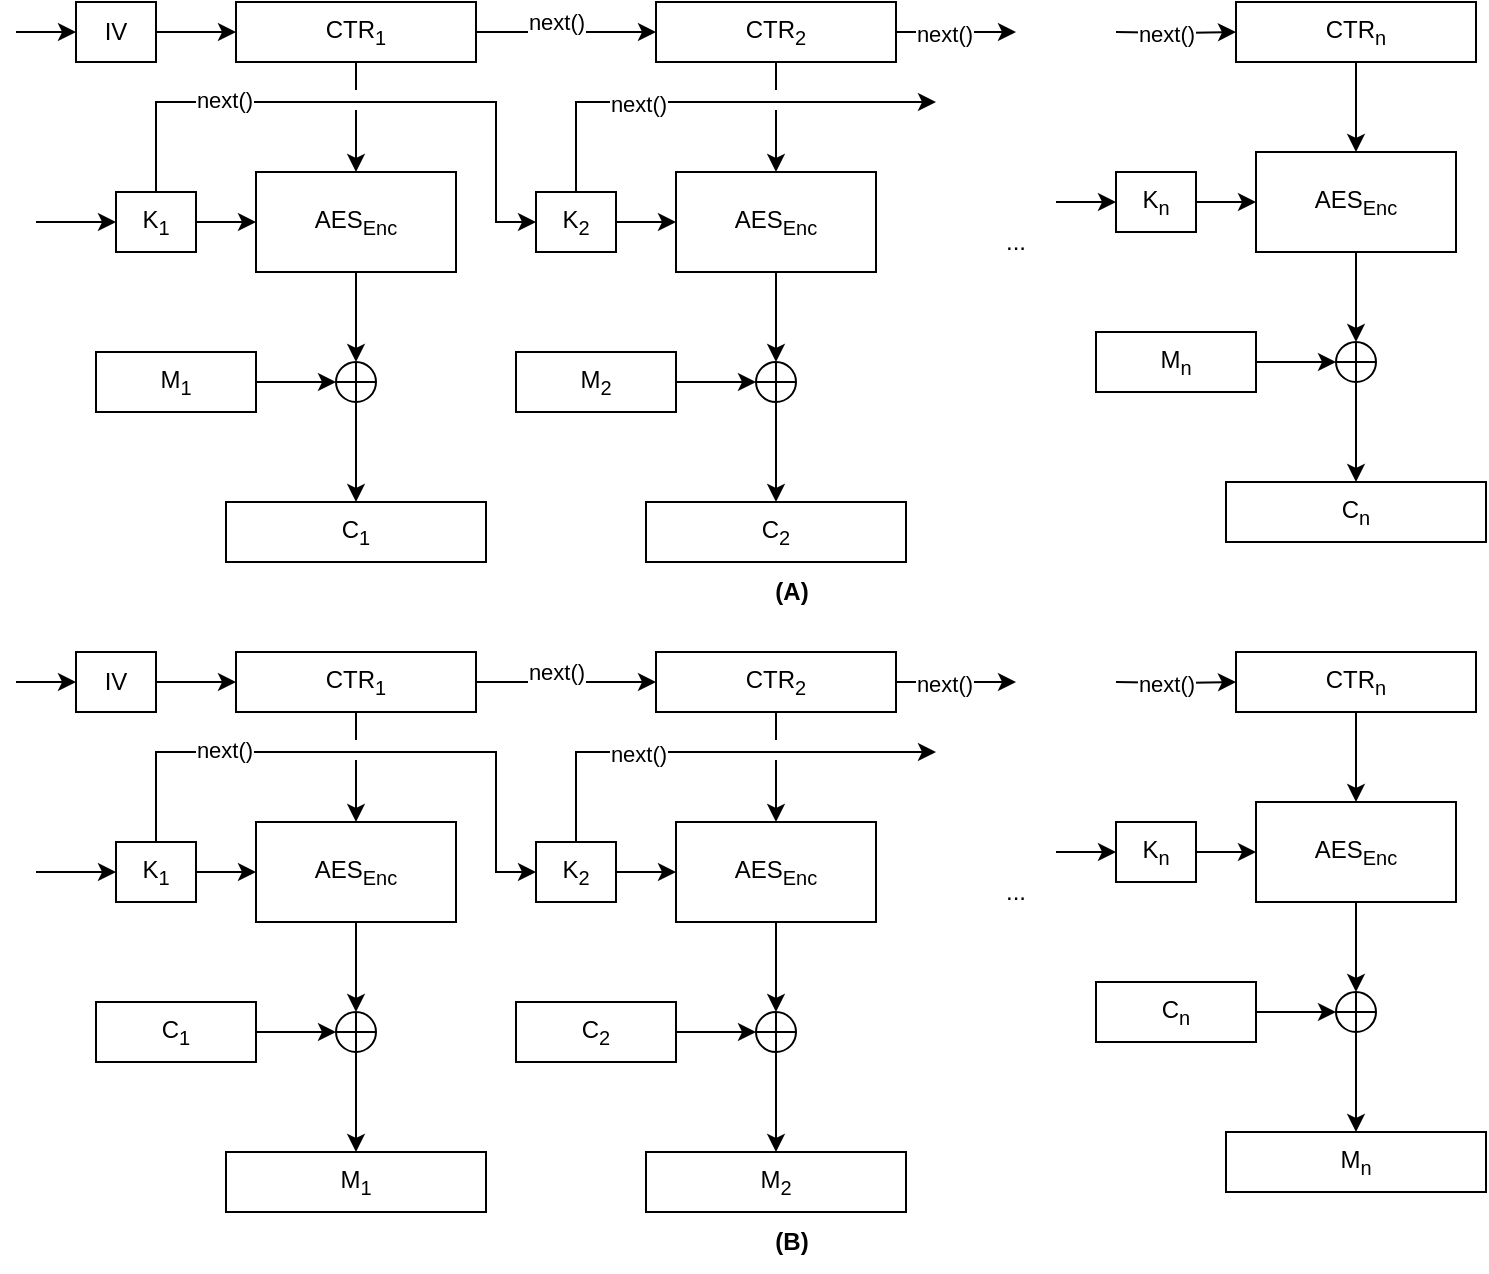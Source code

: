 <mxfile version="24.4.0" type="device">
  <diagram name="Encrypt" id="o71IDkHV3ZvDwMHHaNhy">
    <mxGraphModel dx="1066" dy="694" grid="1" gridSize="10" guides="1" tooltips="1" connect="1" arrows="1" fold="1" page="1" pageScale="1" pageWidth="850" pageHeight="1100" math="0" shadow="0">
      <root>
        <mxCell id="0" />
        <mxCell id="1" parent="0" />
        <mxCell id="QVkCIDDhiGdK2KimFXB9-37" style="edgeStyle=orthogonalEdgeStyle;rounded=0;orthogonalLoop=1;jettySize=auto;html=1;entryX=0;entryY=0.5;entryDx=0;entryDy=0;" edge="1" parent="1" source="7T_0Ri3ZbX09s26zW6ti-1" target="Rr33tOqjU5spiXmUpDak-57">
          <mxGeometry relative="1" as="geometry" />
        </mxCell>
        <mxCell id="QVkCIDDhiGdK2KimFXB9-40" value="next()" style="edgeLabel;html=1;align=center;verticalAlign=middle;resizable=0;points=[];" vertex="1" connectable="0" parent="QVkCIDDhiGdK2KimFXB9-37">
          <mxGeometry x="-0.246" y="-1" relative="1" as="geometry">
            <mxPoint x="6" y="-6" as="offset" />
          </mxGeometry>
        </mxCell>
        <mxCell id="7T_0Ri3ZbX09s26zW6ti-1" value="CTR&lt;sub&gt;1&lt;/sub&gt;" style="rounded=0;whiteSpace=wrap;html=1;" parent="1" vertex="1">
          <mxGeometry x="150" y="70" width="120" height="30" as="geometry" />
        </mxCell>
        <mxCell id="7T_0Ri3ZbX09s26zW6ti-19" value="" style="endArrow=classic;html=1;rounded=0;exitX=0.5;exitY=1;exitDx=0;exitDy=0;entryX=0.5;entryY=0;entryDx=0;entryDy=0;entryPerimeter=0;" parent="1" source="7T_0Ri3ZbX09s26zW6ti-1" edge="1">
          <mxGeometry width="50" height="50" relative="1" as="geometry">
            <mxPoint x="310" y="200" as="sourcePoint" />
            <mxPoint x="210" y="155" as="targetPoint" />
          </mxGeometry>
        </mxCell>
        <mxCell id="Rr33tOqjU5spiXmUpDak-56" style="edgeStyle=orthogonalEdgeStyle;rounded=0;orthogonalLoop=1;jettySize=auto;html=1;entryX=0.5;entryY=0;entryDx=0;entryDy=0;" parent="1" source="Rr33tOqjU5spiXmUpDak-40" target="Rr33tOqjU5spiXmUpDak-55" edge="1">
          <mxGeometry relative="1" as="geometry" />
        </mxCell>
        <mxCell id="Rr33tOqjU5spiXmUpDak-40" value="" style="verticalLabelPosition=bottom;verticalAlign=top;html=1;shape=mxgraph.flowchart.summing_function;" parent="1" vertex="1">
          <mxGeometry x="200" y="250" width="20" height="20" as="geometry" />
        </mxCell>
        <mxCell id="Rr33tOqjU5spiXmUpDak-44" value="" style="endArrow=classic;html=1;rounded=0;entryX=0;entryY=0.5;entryDx=0;entryDy=0;" parent="1" edge="1">
          <mxGeometry width="50" height="50" relative="1" as="geometry">
            <mxPoint x="130" y="180" as="sourcePoint" />
            <mxPoint x="160" y="180" as="targetPoint" />
          </mxGeometry>
        </mxCell>
        <mxCell id="Rr33tOqjU5spiXmUpDak-45" value="K&lt;sub&gt;1&lt;/sub&gt;" style="text;html=1;strokeColor=default;fillColor=none;align=center;verticalAlign=middle;whiteSpace=wrap;rounded=0;" parent="1" vertex="1">
          <mxGeometry x="90" y="165" width="40" height="30" as="geometry" />
        </mxCell>
        <mxCell id="Rr33tOqjU5spiXmUpDak-46" value="AES&lt;sub&gt;Enc&lt;/sub&gt;" style="rounded=0;whiteSpace=wrap;html=1;" parent="1" vertex="1">
          <mxGeometry x="160" y="155" width="100" height="50" as="geometry" />
        </mxCell>
        <mxCell id="Rr33tOqjU5spiXmUpDak-52" style="edgeStyle=orthogonalEdgeStyle;rounded=0;orthogonalLoop=1;jettySize=auto;html=1;entryX=0.5;entryY=0;entryDx=0;entryDy=0;entryPerimeter=0;" parent="1" source="Rr33tOqjU5spiXmUpDak-46" target="Rr33tOqjU5spiXmUpDak-40" edge="1">
          <mxGeometry relative="1" as="geometry" />
        </mxCell>
        <mxCell id="Rr33tOqjU5spiXmUpDak-53" value="M&lt;sub&gt;1&lt;/sub&gt;" style="rounded=0;whiteSpace=wrap;html=1;" parent="1" vertex="1">
          <mxGeometry x="80" y="245" width="80" height="30" as="geometry" />
        </mxCell>
        <mxCell id="Rr33tOqjU5spiXmUpDak-54" style="edgeStyle=orthogonalEdgeStyle;rounded=0;orthogonalLoop=1;jettySize=auto;html=1;entryX=0;entryY=0.5;entryDx=0;entryDy=0;entryPerimeter=0;" parent="1" source="Rr33tOqjU5spiXmUpDak-53" target="Rr33tOqjU5spiXmUpDak-40" edge="1">
          <mxGeometry relative="1" as="geometry" />
        </mxCell>
        <mxCell id="Rr33tOqjU5spiXmUpDak-55" value="C&lt;sub&gt;1&lt;/sub&gt;" style="rounded=0;whiteSpace=wrap;html=1;" parent="1" vertex="1">
          <mxGeometry x="145" y="320" width="130" height="30" as="geometry" />
        </mxCell>
        <mxCell id="QVkCIDDhiGdK2KimFXB9-38" style="edgeStyle=orthogonalEdgeStyle;rounded=0;orthogonalLoop=1;jettySize=auto;html=1;" edge="1" parent="1" source="Rr33tOqjU5spiXmUpDak-57">
          <mxGeometry relative="1" as="geometry">
            <mxPoint x="540" y="85" as="targetPoint" />
          </mxGeometry>
        </mxCell>
        <mxCell id="QVkCIDDhiGdK2KimFXB9-41" value="next()" style="edgeLabel;html=1;align=center;verticalAlign=middle;resizable=0;points=[];" vertex="1" connectable="0" parent="QVkCIDDhiGdK2KimFXB9-38">
          <mxGeometry x="-0.226" y="-1" relative="1" as="geometry">
            <mxPoint as="offset" />
          </mxGeometry>
        </mxCell>
        <mxCell id="Rr33tOqjU5spiXmUpDak-57" value="CTR&lt;sub&gt;2&lt;/sub&gt;" style="rounded=0;whiteSpace=wrap;html=1;" parent="1" vertex="1">
          <mxGeometry x="360" y="70" width="120" height="30" as="geometry" />
        </mxCell>
        <mxCell id="Rr33tOqjU5spiXmUpDak-58" value="" style="endArrow=classic;html=1;rounded=0;exitX=0.5;exitY=1;exitDx=0;exitDy=0;entryX=0.5;entryY=0;entryDx=0;entryDy=0;entryPerimeter=0;" parent="1" source="Rr33tOqjU5spiXmUpDak-57" edge="1">
          <mxGeometry width="50" height="50" relative="1" as="geometry">
            <mxPoint x="520" y="200" as="sourcePoint" />
            <mxPoint x="420" y="155" as="targetPoint" />
          </mxGeometry>
        </mxCell>
        <mxCell id="Rr33tOqjU5spiXmUpDak-59" style="edgeStyle=orthogonalEdgeStyle;rounded=0;orthogonalLoop=1;jettySize=auto;html=1;entryX=0.5;entryY=0;entryDx=0;entryDy=0;" parent="1" source="Rr33tOqjU5spiXmUpDak-60" target="Rr33tOqjU5spiXmUpDak-67" edge="1">
          <mxGeometry relative="1" as="geometry" />
        </mxCell>
        <mxCell id="Rr33tOqjU5spiXmUpDak-60" value="" style="verticalLabelPosition=bottom;verticalAlign=top;html=1;shape=mxgraph.flowchart.summing_function;" parent="1" vertex="1">
          <mxGeometry x="410" y="250" width="20" height="20" as="geometry" />
        </mxCell>
        <mxCell id="Rr33tOqjU5spiXmUpDak-61" value="" style="endArrow=classic;html=1;rounded=0;entryX=0;entryY=0.5;entryDx=0;entryDy=0;" parent="1" edge="1">
          <mxGeometry width="50" height="50" relative="1" as="geometry">
            <mxPoint x="340" y="180" as="sourcePoint" />
            <mxPoint x="370" y="180" as="targetPoint" />
          </mxGeometry>
        </mxCell>
        <mxCell id="Rr33tOqjU5spiXmUpDak-62" value="K&lt;sub&gt;2&lt;/sub&gt;" style="text;html=1;strokeColor=default;fillColor=none;align=center;verticalAlign=middle;whiteSpace=wrap;rounded=0;" parent="1" vertex="1">
          <mxGeometry x="300" y="165" width="40" height="30" as="geometry" />
        </mxCell>
        <mxCell id="Rr33tOqjU5spiXmUpDak-63" value="AES&lt;sub&gt;Enc&lt;/sub&gt;" style="rounded=0;whiteSpace=wrap;html=1;" parent="1" vertex="1">
          <mxGeometry x="370" y="155" width="100" height="50" as="geometry" />
        </mxCell>
        <mxCell id="Rr33tOqjU5spiXmUpDak-64" style="edgeStyle=orthogonalEdgeStyle;rounded=0;orthogonalLoop=1;jettySize=auto;html=1;entryX=0.5;entryY=0;entryDx=0;entryDy=0;entryPerimeter=0;" parent="1" source="Rr33tOqjU5spiXmUpDak-63" target="Rr33tOqjU5spiXmUpDak-60" edge="1">
          <mxGeometry relative="1" as="geometry" />
        </mxCell>
        <mxCell id="Rr33tOqjU5spiXmUpDak-65" value="M&lt;sub&gt;2&lt;/sub&gt;" style="rounded=0;whiteSpace=wrap;html=1;" parent="1" vertex="1">
          <mxGeometry x="290" y="245" width="80" height="30" as="geometry" />
        </mxCell>
        <mxCell id="Rr33tOqjU5spiXmUpDak-66" style="edgeStyle=orthogonalEdgeStyle;rounded=0;orthogonalLoop=1;jettySize=auto;html=1;entryX=0;entryY=0.5;entryDx=0;entryDy=0;entryPerimeter=0;" parent="1" source="Rr33tOqjU5spiXmUpDak-65" target="Rr33tOqjU5spiXmUpDak-60" edge="1">
          <mxGeometry relative="1" as="geometry" />
        </mxCell>
        <mxCell id="Rr33tOqjU5spiXmUpDak-67" value="C&lt;sub&gt;2&lt;/sub&gt;" style="rounded=0;whiteSpace=wrap;html=1;" parent="1" vertex="1">
          <mxGeometry x="355" y="320" width="130" height="30" as="geometry" />
        </mxCell>
        <mxCell id="Rr33tOqjU5spiXmUpDak-68" value="CTR&lt;sub&gt;n&lt;/sub&gt;" style="rounded=0;whiteSpace=wrap;html=1;" parent="1" vertex="1">
          <mxGeometry x="650" y="70" width="120" height="30" as="geometry" />
        </mxCell>
        <mxCell id="Rr33tOqjU5spiXmUpDak-69" value="" style="endArrow=classic;html=1;rounded=0;exitX=0.5;exitY=1;exitDx=0;exitDy=0;entryX=0.5;entryY=0;entryDx=0;entryDy=0;entryPerimeter=0;" parent="1" source="Rr33tOqjU5spiXmUpDak-68" edge="1">
          <mxGeometry width="50" height="50" relative="1" as="geometry">
            <mxPoint x="810" y="190" as="sourcePoint" />
            <mxPoint x="710" y="145" as="targetPoint" />
          </mxGeometry>
        </mxCell>
        <mxCell id="Rr33tOqjU5spiXmUpDak-70" style="edgeStyle=orthogonalEdgeStyle;rounded=0;orthogonalLoop=1;jettySize=auto;html=1;entryX=0.5;entryY=0;entryDx=0;entryDy=0;" parent="1" source="Rr33tOqjU5spiXmUpDak-71" target="Rr33tOqjU5spiXmUpDak-78" edge="1">
          <mxGeometry relative="1" as="geometry" />
        </mxCell>
        <mxCell id="Rr33tOqjU5spiXmUpDak-71" value="" style="verticalLabelPosition=bottom;verticalAlign=top;html=1;shape=mxgraph.flowchart.summing_function;" parent="1" vertex="1">
          <mxGeometry x="700" y="240" width="20" height="20" as="geometry" />
        </mxCell>
        <mxCell id="Rr33tOqjU5spiXmUpDak-72" value="" style="endArrow=classic;html=1;rounded=0;entryX=0;entryY=0.5;entryDx=0;entryDy=0;" parent="1" edge="1">
          <mxGeometry width="50" height="50" relative="1" as="geometry">
            <mxPoint x="630" y="170" as="sourcePoint" />
            <mxPoint x="660" y="170" as="targetPoint" />
          </mxGeometry>
        </mxCell>
        <mxCell id="Rr33tOqjU5spiXmUpDak-73" value="K&lt;sub&gt;n&lt;/sub&gt;" style="text;html=1;strokeColor=default;fillColor=none;align=center;verticalAlign=middle;whiteSpace=wrap;rounded=0;" parent="1" vertex="1">
          <mxGeometry x="590" y="155" width="40" height="30" as="geometry" />
        </mxCell>
        <mxCell id="Rr33tOqjU5spiXmUpDak-74" value="AES&lt;sub&gt;Enc&lt;/sub&gt;" style="rounded=0;whiteSpace=wrap;html=1;" parent="1" vertex="1">
          <mxGeometry x="660" y="145" width="100" height="50" as="geometry" />
        </mxCell>
        <mxCell id="Rr33tOqjU5spiXmUpDak-75" style="edgeStyle=orthogonalEdgeStyle;rounded=0;orthogonalLoop=1;jettySize=auto;html=1;entryX=0.5;entryY=0;entryDx=0;entryDy=0;entryPerimeter=0;" parent="1" source="Rr33tOqjU5spiXmUpDak-74" target="Rr33tOqjU5spiXmUpDak-71" edge="1">
          <mxGeometry relative="1" as="geometry" />
        </mxCell>
        <mxCell id="Rr33tOqjU5spiXmUpDak-76" value="M&lt;sub&gt;n&lt;/sub&gt;" style="rounded=0;whiteSpace=wrap;html=1;" parent="1" vertex="1">
          <mxGeometry x="580" y="235" width="80" height="30" as="geometry" />
        </mxCell>
        <mxCell id="Rr33tOqjU5spiXmUpDak-77" style="edgeStyle=orthogonalEdgeStyle;rounded=0;orthogonalLoop=1;jettySize=auto;html=1;entryX=0;entryY=0.5;entryDx=0;entryDy=0;entryPerimeter=0;" parent="1" source="Rr33tOqjU5spiXmUpDak-76" target="Rr33tOqjU5spiXmUpDak-71" edge="1">
          <mxGeometry relative="1" as="geometry" />
        </mxCell>
        <mxCell id="Rr33tOqjU5spiXmUpDak-78" value="C&lt;sub&gt;n&lt;/sub&gt;" style="rounded=0;whiteSpace=wrap;html=1;" parent="1" vertex="1">
          <mxGeometry x="645" y="310" width="130" height="30" as="geometry" />
        </mxCell>
        <mxCell id="Rr33tOqjU5spiXmUpDak-79" value="..." style="text;html=1;align=center;verticalAlign=middle;whiteSpace=wrap;rounded=0;" parent="1" vertex="1">
          <mxGeometry x="510" y="175" width="60" height="30" as="geometry" />
        </mxCell>
        <mxCell id="QVkCIDDhiGdK2KimFXB9-35" value="(A)" style="text;html=1;strokeColor=none;fillColor=none;align=center;verticalAlign=middle;whiteSpace=wrap;rounded=0;fontStyle=1" vertex="1" parent="1">
          <mxGeometry x="407.5" y="350" width="40" height="30" as="geometry" />
        </mxCell>
        <mxCell id="QVkCIDDhiGdK2KimFXB9-39" style="edgeStyle=orthogonalEdgeStyle;rounded=0;orthogonalLoop=1;jettySize=auto;html=1;entryX=0;entryY=0.5;entryDx=0;entryDy=0;" edge="1" parent="1" target="Rr33tOqjU5spiXmUpDak-68">
          <mxGeometry relative="1" as="geometry">
            <mxPoint x="556" y="95" as="targetPoint" />
            <mxPoint x="590" y="85" as="sourcePoint" />
          </mxGeometry>
        </mxCell>
        <mxCell id="QVkCIDDhiGdK2KimFXB9-42" value="next()" style="edgeLabel;html=1;align=center;verticalAlign=middle;resizable=0;points=[];" vertex="1" connectable="0" parent="QVkCIDDhiGdK2KimFXB9-39">
          <mxGeometry x="-0.322" y="1" relative="1" as="geometry">
            <mxPoint x="4" y="1" as="offset" />
          </mxGeometry>
        </mxCell>
        <mxCell id="QVkCIDDhiGdK2KimFXB9-45" value="" style="whiteSpace=wrap;html=1;strokeColor=none;" vertex="1" parent="1">
          <mxGeometry x="190" y="114" width="40" height="10" as="geometry" />
        </mxCell>
        <mxCell id="QVkCIDDhiGdK2KimFXB9-47" style="edgeStyle=orthogonalEdgeStyle;rounded=0;orthogonalLoop=1;jettySize=auto;html=1;entryX=0;entryY=0.5;entryDx=0;entryDy=0;" edge="1" parent="1" source="Rr33tOqjU5spiXmUpDak-45" target="Rr33tOqjU5spiXmUpDak-62">
          <mxGeometry relative="1" as="geometry">
            <Array as="points">
              <mxPoint x="110" y="120" />
              <mxPoint x="280" y="120" />
              <mxPoint x="280" y="180" />
            </Array>
          </mxGeometry>
        </mxCell>
        <mxCell id="QVkCIDDhiGdK2KimFXB9-49" value="next()" style="edgeLabel;html=1;align=center;verticalAlign=middle;resizable=0;points=[];" vertex="1" connectable="0" parent="QVkCIDDhiGdK2KimFXB9-47">
          <mxGeometry x="-0.569" y="1" relative="1" as="geometry">
            <mxPoint x="15" as="offset" />
          </mxGeometry>
        </mxCell>
        <mxCell id="QVkCIDDhiGdK2KimFXB9-51" value="IV" style="text;html=1;strokeColor=default;fillColor=default;align=center;verticalAlign=middle;whiteSpace=wrap;rounded=0;" vertex="1" parent="1">
          <mxGeometry x="70" y="70" width="40" height="30" as="geometry" />
        </mxCell>
        <mxCell id="QVkCIDDhiGdK2KimFXB9-52" style="edgeStyle=orthogonalEdgeStyle;rounded=0;orthogonalLoop=1;jettySize=auto;html=1;entryX=0;entryY=0.5;entryDx=0;entryDy=0;" edge="1" parent="1" source="QVkCIDDhiGdK2KimFXB9-51" target="7T_0Ri3ZbX09s26zW6ti-1">
          <mxGeometry relative="1" as="geometry" />
        </mxCell>
        <mxCell id="QVkCIDDhiGdK2KimFXB9-55" value="" style="endArrow=classic;html=1;rounded=0;" edge="1" parent="1" target="Rr33tOqjU5spiXmUpDak-45">
          <mxGeometry width="50" height="50" relative="1" as="geometry">
            <mxPoint x="50" y="180" as="sourcePoint" />
            <mxPoint x="140" y="120" as="targetPoint" />
          </mxGeometry>
        </mxCell>
        <mxCell id="QVkCIDDhiGdK2KimFXB9-58" value="" style="endArrow=classic;html=1;rounded=0;entryX=0;entryY=0.5;entryDx=0;entryDy=0;" edge="1" parent="1" target="QVkCIDDhiGdK2KimFXB9-51">
          <mxGeometry width="50" height="50" relative="1" as="geometry">
            <mxPoint x="40" y="85" as="sourcePoint" />
            <mxPoint x="100" y="190" as="targetPoint" />
          </mxGeometry>
        </mxCell>
        <mxCell id="QVkCIDDhiGdK2KimFXB9-59" value="" style="whiteSpace=wrap;html=1;strokeColor=none;" vertex="1" parent="1">
          <mxGeometry x="400" y="114" width="40" height="10" as="geometry" />
        </mxCell>
        <mxCell id="QVkCIDDhiGdK2KimFXB9-54" style="edgeStyle=orthogonalEdgeStyle;rounded=0;orthogonalLoop=1;jettySize=auto;html=1;" edge="1" parent="1" source="Rr33tOqjU5spiXmUpDak-62">
          <mxGeometry relative="1" as="geometry">
            <mxPoint x="500" y="120" as="targetPoint" />
            <Array as="points">
              <mxPoint x="320" y="120" />
              <mxPoint x="490" y="120" />
            </Array>
          </mxGeometry>
        </mxCell>
        <mxCell id="QVkCIDDhiGdK2KimFXB9-62" value="next()" style="edgeLabel;html=1;align=center;verticalAlign=middle;resizable=0;points=[];" vertex="1" connectable="0" parent="QVkCIDDhiGdK2KimFXB9-54">
          <mxGeometry x="-0.325" y="-1" relative="1" as="geometry">
            <mxPoint as="offset" />
          </mxGeometry>
        </mxCell>
        <mxCell id="QVkCIDDhiGdK2KimFXB9-61" value="" style="endArrow=classic;html=1;rounded=0;entryX=0;entryY=0.5;entryDx=0;entryDy=0;" edge="1" parent="1" target="Rr33tOqjU5spiXmUpDak-73">
          <mxGeometry width="50" height="50" relative="1" as="geometry">
            <mxPoint x="560" y="170" as="sourcePoint" />
            <mxPoint x="590" y="179.66" as="targetPoint" />
          </mxGeometry>
        </mxCell>
        <mxCell id="QVkCIDDhiGdK2KimFXB9-64" style="edgeStyle=orthogonalEdgeStyle;rounded=0;orthogonalLoop=1;jettySize=auto;html=1;entryX=0;entryY=0.5;entryDx=0;entryDy=0;" edge="1" source="QVkCIDDhiGdK2KimFXB9-66" target="QVkCIDDhiGdK2KimFXB9-79" parent="1">
          <mxGeometry relative="1" as="geometry" />
        </mxCell>
        <mxCell id="QVkCIDDhiGdK2KimFXB9-65" value="next()" style="edgeLabel;html=1;align=center;verticalAlign=middle;resizable=0;points=[];" vertex="1" connectable="0" parent="QVkCIDDhiGdK2KimFXB9-64">
          <mxGeometry x="-0.246" y="-1" relative="1" as="geometry">
            <mxPoint x="6" y="-6" as="offset" />
          </mxGeometry>
        </mxCell>
        <mxCell id="QVkCIDDhiGdK2KimFXB9-66" value="CTR&lt;sub&gt;1&lt;/sub&gt;" style="rounded=0;whiteSpace=wrap;html=1;" vertex="1" parent="1">
          <mxGeometry x="150" y="395" width="120" height="30" as="geometry" />
        </mxCell>
        <mxCell id="QVkCIDDhiGdK2KimFXB9-67" value="" style="endArrow=classic;html=1;rounded=0;exitX=0.5;exitY=1;exitDx=0;exitDy=0;entryX=0.5;entryY=0;entryDx=0;entryDy=0;entryPerimeter=0;" edge="1" source="QVkCIDDhiGdK2KimFXB9-66" parent="1">
          <mxGeometry width="50" height="50" relative="1" as="geometry">
            <mxPoint x="310" y="525" as="sourcePoint" />
            <mxPoint x="210" y="480" as="targetPoint" />
          </mxGeometry>
        </mxCell>
        <mxCell id="QVkCIDDhiGdK2KimFXB9-68" style="edgeStyle=orthogonalEdgeStyle;rounded=0;orthogonalLoop=1;jettySize=auto;html=1;entryX=0.5;entryY=0;entryDx=0;entryDy=0;" edge="1" source="QVkCIDDhiGdK2KimFXB9-69" target="QVkCIDDhiGdK2KimFXB9-76" parent="1">
          <mxGeometry relative="1" as="geometry" />
        </mxCell>
        <mxCell id="QVkCIDDhiGdK2KimFXB9-69" value="" style="verticalLabelPosition=bottom;verticalAlign=top;html=1;shape=mxgraph.flowchart.summing_function;" vertex="1" parent="1">
          <mxGeometry x="200" y="575" width="20" height="20" as="geometry" />
        </mxCell>
        <mxCell id="QVkCIDDhiGdK2KimFXB9-70" value="" style="endArrow=classic;html=1;rounded=0;entryX=0;entryY=0.5;entryDx=0;entryDy=0;" edge="1" parent="1">
          <mxGeometry width="50" height="50" relative="1" as="geometry">
            <mxPoint x="130" y="505" as="sourcePoint" />
            <mxPoint x="160" y="505" as="targetPoint" />
          </mxGeometry>
        </mxCell>
        <mxCell id="QVkCIDDhiGdK2KimFXB9-71" value="K&lt;sub&gt;1&lt;/sub&gt;" style="text;html=1;strokeColor=default;fillColor=none;align=center;verticalAlign=middle;whiteSpace=wrap;rounded=0;" vertex="1" parent="1">
          <mxGeometry x="90" y="490" width="40" height="30" as="geometry" />
        </mxCell>
        <mxCell id="QVkCIDDhiGdK2KimFXB9-72" value="AES&lt;sub&gt;Enc&lt;/sub&gt;" style="rounded=0;whiteSpace=wrap;html=1;" vertex="1" parent="1">
          <mxGeometry x="160" y="480" width="100" height="50" as="geometry" />
        </mxCell>
        <mxCell id="QVkCIDDhiGdK2KimFXB9-73" style="edgeStyle=orthogonalEdgeStyle;rounded=0;orthogonalLoop=1;jettySize=auto;html=1;entryX=0.5;entryY=0;entryDx=0;entryDy=0;entryPerimeter=0;" edge="1" source="QVkCIDDhiGdK2KimFXB9-72" target="QVkCIDDhiGdK2KimFXB9-69" parent="1">
          <mxGeometry relative="1" as="geometry" />
        </mxCell>
        <mxCell id="QVkCIDDhiGdK2KimFXB9-74" value="C&lt;sub&gt;1&lt;/sub&gt;" style="rounded=0;whiteSpace=wrap;html=1;" vertex="1" parent="1">
          <mxGeometry x="80" y="570" width="80" height="30" as="geometry" />
        </mxCell>
        <mxCell id="QVkCIDDhiGdK2KimFXB9-75" style="edgeStyle=orthogonalEdgeStyle;rounded=0;orthogonalLoop=1;jettySize=auto;html=1;entryX=0;entryY=0.5;entryDx=0;entryDy=0;entryPerimeter=0;" edge="1" source="QVkCIDDhiGdK2KimFXB9-74" target="QVkCIDDhiGdK2KimFXB9-69" parent="1">
          <mxGeometry relative="1" as="geometry" />
        </mxCell>
        <mxCell id="QVkCIDDhiGdK2KimFXB9-76" value="M&lt;sub&gt;1&lt;/sub&gt;" style="rounded=0;whiteSpace=wrap;html=1;" vertex="1" parent="1">
          <mxGeometry x="145" y="645" width="130" height="30" as="geometry" />
        </mxCell>
        <mxCell id="QVkCIDDhiGdK2KimFXB9-77" style="edgeStyle=orthogonalEdgeStyle;rounded=0;orthogonalLoop=1;jettySize=auto;html=1;" edge="1" source="QVkCIDDhiGdK2KimFXB9-79" parent="1">
          <mxGeometry relative="1" as="geometry">
            <mxPoint x="540" y="410" as="targetPoint" />
          </mxGeometry>
        </mxCell>
        <mxCell id="QVkCIDDhiGdK2KimFXB9-78" value="next()" style="edgeLabel;html=1;align=center;verticalAlign=middle;resizable=0;points=[];" vertex="1" connectable="0" parent="QVkCIDDhiGdK2KimFXB9-77">
          <mxGeometry x="-0.226" y="-1" relative="1" as="geometry">
            <mxPoint as="offset" />
          </mxGeometry>
        </mxCell>
        <mxCell id="QVkCIDDhiGdK2KimFXB9-79" value="CTR&lt;sub&gt;2&lt;/sub&gt;" style="rounded=0;whiteSpace=wrap;html=1;" vertex="1" parent="1">
          <mxGeometry x="360" y="395" width="120" height="30" as="geometry" />
        </mxCell>
        <mxCell id="QVkCIDDhiGdK2KimFXB9-80" value="" style="endArrow=classic;html=1;rounded=0;exitX=0.5;exitY=1;exitDx=0;exitDy=0;entryX=0.5;entryY=0;entryDx=0;entryDy=0;entryPerimeter=0;" edge="1" source="QVkCIDDhiGdK2KimFXB9-79" parent="1">
          <mxGeometry width="50" height="50" relative="1" as="geometry">
            <mxPoint x="520" y="525" as="sourcePoint" />
            <mxPoint x="420" y="480" as="targetPoint" />
          </mxGeometry>
        </mxCell>
        <mxCell id="QVkCIDDhiGdK2KimFXB9-81" style="edgeStyle=orthogonalEdgeStyle;rounded=0;orthogonalLoop=1;jettySize=auto;html=1;entryX=0.5;entryY=0;entryDx=0;entryDy=0;" edge="1" source="QVkCIDDhiGdK2KimFXB9-82" target="QVkCIDDhiGdK2KimFXB9-89" parent="1">
          <mxGeometry relative="1" as="geometry" />
        </mxCell>
        <mxCell id="QVkCIDDhiGdK2KimFXB9-82" value="" style="verticalLabelPosition=bottom;verticalAlign=top;html=1;shape=mxgraph.flowchart.summing_function;" vertex="1" parent="1">
          <mxGeometry x="410" y="575" width="20" height="20" as="geometry" />
        </mxCell>
        <mxCell id="QVkCIDDhiGdK2KimFXB9-83" value="" style="endArrow=classic;html=1;rounded=0;entryX=0;entryY=0.5;entryDx=0;entryDy=0;" edge="1" parent="1">
          <mxGeometry width="50" height="50" relative="1" as="geometry">
            <mxPoint x="340" y="505" as="sourcePoint" />
            <mxPoint x="370" y="505" as="targetPoint" />
          </mxGeometry>
        </mxCell>
        <mxCell id="QVkCIDDhiGdK2KimFXB9-84" value="K&lt;sub&gt;2&lt;/sub&gt;" style="text;html=1;strokeColor=default;fillColor=none;align=center;verticalAlign=middle;whiteSpace=wrap;rounded=0;" vertex="1" parent="1">
          <mxGeometry x="300" y="490" width="40" height="30" as="geometry" />
        </mxCell>
        <mxCell id="QVkCIDDhiGdK2KimFXB9-85" value="AES&lt;sub&gt;Enc&lt;/sub&gt;" style="rounded=0;whiteSpace=wrap;html=1;" vertex="1" parent="1">
          <mxGeometry x="370" y="480" width="100" height="50" as="geometry" />
        </mxCell>
        <mxCell id="QVkCIDDhiGdK2KimFXB9-86" style="edgeStyle=orthogonalEdgeStyle;rounded=0;orthogonalLoop=1;jettySize=auto;html=1;entryX=0.5;entryY=0;entryDx=0;entryDy=0;entryPerimeter=0;" edge="1" source="QVkCIDDhiGdK2KimFXB9-85" target="QVkCIDDhiGdK2KimFXB9-82" parent="1">
          <mxGeometry relative="1" as="geometry" />
        </mxCell>
        <mxCell id="QVkCIDDhiGdK2KimFXB9-87" value="C&lt;sub&gt;2&lt;/sub&gt;" style="rounded=0;whiteSpace=wrap;html=1;" vertex="1" parent="1">
          <mxGeometry x="290" y="570" width="80" height="30" as="geometry" />
        </mxCell>
        <mxCell id="QVkCIDDhiGdK2KimFXB9-88" style="edgeStyle=orthogonalEdgeStyle;rounded=0;orthogonalLoop=1;jettySize=auto;html=1;entryX=0;entryY=0.5;entryDx=0;entryDy=0;entryPerimeter=0;" edge="1" source="QVkCIDDhiGdK2KimFXB9-87" target="QVkCIDDhiGdK2KimFXB9-82" parent="1">
          <mxGeometry relative="1" as="geometry" />
        </mxCell>
        <mxCell id="QVkCIDDhiGdK2KimFXB9-89" value="M&lt;sub&gt;2&lt;/sub&gt;" style="rounded=0;whiteSpace=wrap;html=1;" vertex="1" parent="1">
          <mxGeometry x="355" y="645" width="130" height="30" as="geometry" />
        </mxCell>
        <mxCell id="QVkCIDDhiGdK2KimFXB9-90" value="CTR&lt;sub&gt;n&lt;/sub&gt;" style="rounded=0;whiteSpace=wrap;html=1;" vertex="1" parent="1">
          <mxGeometry x="650" y="395" width="120" height="30" as="geometry" />
        </mxCell>
        <mxCell id="QVkCIDDhiGdK2KimFXB9-91" value="" style="endArrow=classic;html=1;rounded=0;exitX=0.5;exitY=1;exitDx=0;exitDy=0;entryX=0.5;entryY=0;entryDx=0;entryDy=0;entryPerimeter=0;" edge="1" source="QVkCIDDhiGdK2KimFXB9-90" parent="1">
          <mxGeometry width="50" height="50" relative="1" as="geometry">
            <mxPoint x="810" y="515" as="sourcePoint" />
            <mxPoint x="710" y="470" as="targetPoint" />
          </mxGeometry>
        </mxCell>
        <mxCell id="QVkCIDDhiGdK2KimFXB9-92" style="edgeStyle=orthogonalEdgeStyle;rounded=0;orthogonalLoop=1;jettySize=auto;html=1;entryX=0.5;entryY=0;entryDx=0;entryDy=0;" edge="1" source="QVkCIDDhiGdK2KimFXB9-93" target="QVkCIDDhiGdK2KimFXB9-100" parent="1">
          <mxGeometry relative="1" as="geometry" />
        </mxCell>
        <mxCell id="QVkCIDDhiGdK2KimFXB9-93" value="" style="verticalLabelPosition=bottom;verticalAlign=top;html=1;shape=mxgraph.flowchart.summing_function;" vertex="1" parent="1">
          <mxGeometry x="700" y="565" width="20" height="20" as="geometry" />
        </mxCell>
        <mxCell id="QVkCIDDhiGdK2KimFXB9-94" value="" style="endArrow=classic;html=1;rounded=0;entryX=0;entryY=0.5;entryDx=0;entryDy=0;" edge="1" parent="1">
          <mxGeometry width="50" height="50" relative="1" as="geometry">
            <mxPoint x="630" y="495" as="sourcePoint" />
            <mxPoint x="660" y="495" as="targetPoint" />
          </mxGeometry>
        </mxCell>
        <mxCell id="QVkCIDDhiGdK2KimFXB9-95" value="K&lt;sub&gt;n&lt;/sub&gt;" style="text;html=1;strokeColor=default;fillColor=none;align=center;verticalAlign=middle;whiteSpace=wrap;rounded=0;" vertex="1" parent="1">
          <mxGeometry x="590" y="480" width="40" height="30" as="geometry" />
        </mxCell>
        <mxCell id="QVkCIDDhiGdK2KimFXB9-96" value="AES&lt;sub&gt;Enc&lt;/sub&gt;" style="rounded=0;whiteSpace=wrap;html=1;" vertex="1" parent="1">
          <mxGeometry x="660" y="470" width="100" height="50" as="geometry" />
        </mxCell>
        <mxCell id="QVkCIDDhiGdK2KimFXB9-97" style="edgeStyle=orthogonalEdgeStyle;rounded=0;orthogonalLoop=1;jettySize=auto;html=1;entryX=0.5;entryY=0;entryDx=0;entryDy=0;entryPerimeter=0;" edge="1" source="QVkCIDDhiGdK2KimFXB9-96" target="QVkCIDDhiGdK2KimFXB9-93" parent="1">
          <mxGeometry relative="1" as="geometry" />
        </mxCell>
        <mxCell id="QVkCIDDhiGdK2KimFXB9-98" value="C&lt;sub&gt;n&lt;/sub&gt;" style="rounded=0;whiteSpace=wrap;html=1;" vertex="1" parent="1">
          <mxGeometry x="580" y="560" width="80" height="30" as="geometry" />
        </mxCell>
        <mxCell id="QVkCIDDhiGdK2KimFXB9-99" style="edgeStyle=orthogonalEdgeStyle;rounded=0;orthogonalLoop=1;jettySize=auto;html=1;entryX=0;entryY=0.5;entryDx=0;entryDy=0;entryPerimeter=0;" edge="1" source="QVkCIDDhiGdK2KimFXB9-98" target="QVkCIDDhiGdK2KimFXB9-93" parent="1">
          <mxGeometry relative="1" as="geometry" />
        </mxCell>
        <mxCell id="QVkCIDDhiGdK2KimFXB9-100" value="M&lt;sub&gt;n&lt;/sub&gt;" style="rounded=0;whiteSpace=wrap;html=1;" vertex="1" parent="1">
          <mxGeometry x="645" y="635" width="130" height="30" as="geometry" />
        </mxCell>
        <mxCell id="QVkCIDDhiGdK2KimFXB9-101" value="..." style="text;html=1;align=center;verticalAlign=middle;whiteSpace=wrap;rounded=0;" vertex="1" parent="1">
          <mxGeometry x="510" y="500" width="60" height="30" as="geometry" />
        </mxCell>
        <mxCell id="QVkCIDDhiGdK2KimFXB9-102" value="(B)" style="text;html=1;strokeColor=none;fillColor=none;align=center;verticalAlign=middle;whiteSpace=wrap;rounded=0;fontStyle=1" vertex="1" parent="1">
          <mxGeometry x="407.5" y="675" width="40" height="30" as="geometry" />
        </mxCell>
        <mxCell id="QVkCIDDhiGdK2KimFXB9-103" style="edgeStyle=orthogonalEdgeStyle;rounded=0;orthogonalLoop=1;jettySize=auto;html=1;entryX=0;entryY=0.5;entryDx=0;entryDy=0;" edge="1" target="QVkCIDDhiGdK2KimFXB9-90" parent="1">
          <mxGeometry relative="1" as="geometry">
            <mxPoint x="556" y="420" as="targetPoint" />
            <mxPoint x="590" y="410" as="sourcePoint" />
          </mxGeometry>
        </mxCell>
        <mxCell id="QVkCIDDhiGdK2KimFXB9-104" value="next()" style="edgeLabel;html=1;align=center;verticalAlign=middle;resizable=0;points=[];" vertex="1" connectable="0" parent="QVkCIDDhiGdK2KimFXB9-103">
          <mxGeometry x="-0.322" y="1" relative="1" as="geometry">
            <mxPoint x="4" y="1" as="offset" />
          </mxGeometry>
        </mxCell>
        <mxCell id="QVkCIDDhiGdK2KimFXB9-105" value="" style="whiteSpace=wrap;html=1;strokeColor=none;" vertex="1" parent="1">
          <mxGeometry x="190" y="439" width="40" height="10" as="geometry" />
        </mxCell>
        <mxCell id="QVkCIDDhiGdK2KimFXB9-106" style="edgeStyle=orthogonalEdgeStyle;rounded=0;orthogonalLoop=1;jettySize=auto;html=1;entryX=0;entryY=0.5;entryDx=0;entryDy=0;" edge="1" source="QVkCIDDhiGdK2KimFXB9-71" target="QVkCIDDhiGdK2KimFXB9-84" parent="1">
          <mxGeometry relative="1" as="geometry">
            <Array as="points">
              <mxPoint x="110" y="445" />
              <mxPoint x="280" y="445" />
              <mxPoint x="280" y="505" />
            </Array>
          </mxGeometry>
        </mxCell>
        <mxCell id="QVkCIDDhiGdK2KimFXB9-107" value="next()" style="edgeLabel;html=1;align=center;verticalAlign=middle;resizable=0;points=[];" vertex="1" connectable="0" parent="QVkCIDDhiGdK2KimFXB9-106">
          <mxGeometry x="-0.569" y="1" relative="1" as="geometry">
            <mxPoint x="15" as="offset" />
          </mxGeometry>
        </mxCell>
        <mxCell id="QVkCIDDhiGdK2KimFXB9-108" value="IV" style="text;html=1;strokeColor=default;fillColor=default;align=center;verticalAlign=middle;whiteSpace=wrap;rounded=0;" vertex="1" parent="1">
          <mxGeometry x="70" y="395" width="40" height="30" as="geometry" />
        </mxCell>
        <mxCell id="QVkCIDDhiGdK2KimFXB9-109" style="edgeStyle=orthogonalEdgeStyle;rounded=0;orthogonalLoop=1;jettySize=auto;html=1;entryX=0;entryY=0.5;entryDx=0;entryDy=0;" edge="1" source="QVkCIDDhiGdK2KimFXB9-108" target="QVkCIDDhiGdK2KimFXB9-66" parent="1">
          <mxGeometry relative="1" as="geometry" />
        </mxCell>
        <mxCell id="QVkCIDDhiGdK2KimFXB9-110" value="" style="endArrow=classic;html=1;rounded=0;" edge="1" target="QVkCIDDhiGdK2KimFXB9-71" parent="1">
          <mxGeometry width="50" height="50" relative="1" as="geometry">
            <mxPoint x="50" y="505" as="sourcePoint" />
            <mxPoint x="140" y="445" as="targetPoint" />
          </mxGeometry>
        </mxCell>
        <mxCell id="QVkCIDDhiGdK2KimFXB9-111" value="" style="endArrow=classic;html=1;rounded=0;entryX=0;entryY=0.5;entryDx=0;entryDy=0;" edge="1" target="QVkCIDDhiGdK2KimFXB9-108" parent="1">
          <mxGeometry width="50" height="50" relative="1" as="geometry">
            <mxPoint x="40" y="410" as="sourcePoint" />
            <mxPoint x="100" y="515" as="targetPoint" />
          </mxGeometry>
        </mxCell>
        <mxCell id="QVkCIDDhiGdK2KimFXB9-112" value="" style="whiteSpace=wrap;html=1;strokeColor=none;" vertex="1" parent="1">
          <mxGeometry x="400" y="439" width="40" height="10" as="geometry" />
        </mxCell>
        <mxCell id="QVkCIDDhiGdK2KimFXB9-113" style="edgeStyle=orthogonalEdgeStyle;rounded=0;orthogonalLoop=1;jettySize=auto;html=1;" edge="1" source="QVkCIDDhiGdK2KimFXB9-84" parent="1">
          <mxGeometry relative="1" as="geometry">
            <mxPoint x="500" y="445" as="targetPoint" />
            <Array as="points">
              <mxPoint x="320" y="445" />
              <mxPoint x="490" y="445" />
            </Array>
          </mxGeometry>
        </mxCell>
        <mxCell id="QVkCIDDhiGdK2KimFXB9-114" value="next()" style="edgeLabel;html=1;align=center;verticalAlign=middle;resizable=0;points=[];" vertex="1" connectable="0" parent="QVkCIDDhiGdK2KimFXB9-113">
          <mxGeometry x="-0.325" y="-1" relative="1" as="geometry">
            <mxPoint as="offset" />
          </mxGeometry>
        </mxCell>
        <mxCell id="QVkCIDDhiGdK2KimFXB9-115" value="" style="endArrow=classic;html=1;rounded=0;entryX=0;entryY=0.5;entryDx=0;entryDy=0;" edge="1" target="QVkCIDDhiGdK2KimFXB9-95" parent="1">
          <mxGeometry width="50" height="50" relative="1" as="geometry">
            <mxPoint x="560" y="495" as="sourcePoint" />
            <mxPoint x="590" y="504.66" as="targetPoint" />
          </mxGeometry>
        </mxCell>
      </root>
    </mxGraphModel>
  </diagram>
</mxfile>
